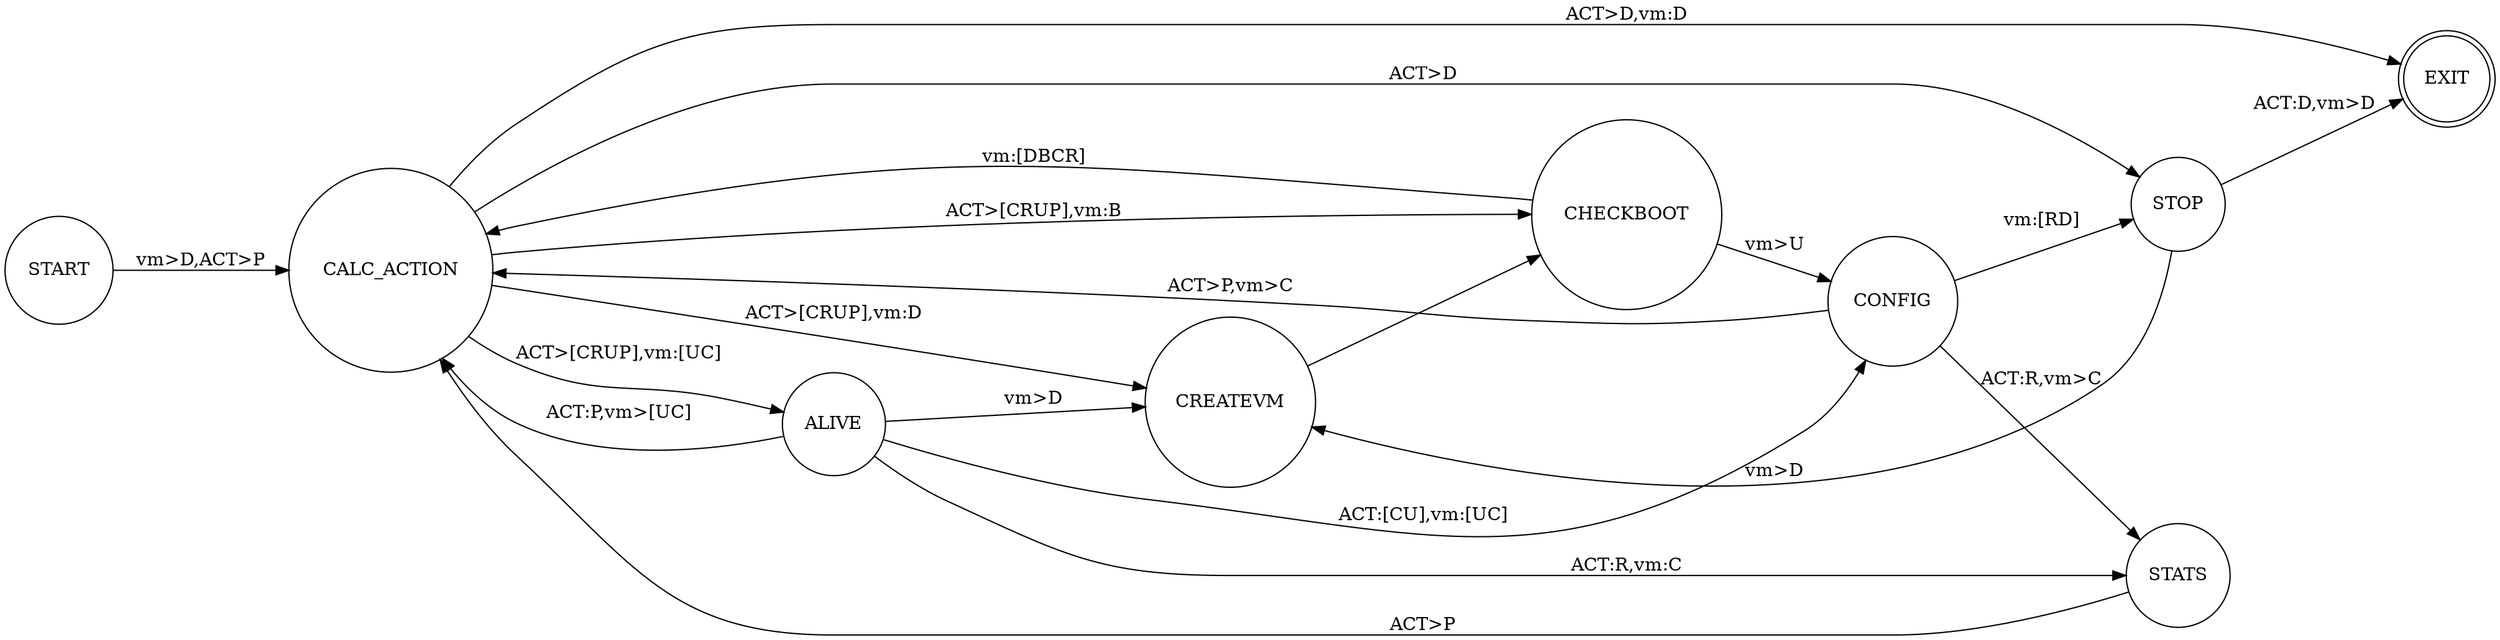 digraph rug {
  rankdir=LR;
  node [shape = doublecircle]; EXIT;
  node [shape = circle];

  START -> CALC_ACTION [ label = "vm>D,ACT>P" ];

  CALC_ACTION -> ALIVE [ label = "ACT>[CRUP],vm:[UC]" ];
  CALC_ACTION -> EXIT [ label = "ACT>D,vm:D" ];
  CALC_ACTION -> STOP [ label = "ACT>D" ];
  CALC_ACTION -> CREATEVM [ label = "ACT>[CRUP],vm:D" ];
  CALC_ACTION -> CHECKBOOT [ label = "ACT>[CRUP],vm:B" ];

  ALIVE -> CREATEVM [ label = "vm>D" ];
  ALIVE -> CONFIG [ label = "ACT:[CU],vm:[UC]" ];
  ALIVE -> STATS [ label = "ACT:R,vm:C" ];
  ALIVE -> CALC_ACTION [ label = "ACT:P,vm>[UC]" ];

  CREATEVM -> CHECKBOOT

  CHECKBOOT -> CONFIG [ label = "vm>U" ]
  CHECKBOOT -> CALC_ACTION [ label = "vm:[DBCR]" ]

  CONFIG -> STOP [ label = "vm:[RD]" ];
  CONFIG -> STATS [ label = "ACT:R,vm>C" ];
  CONFIG -> CALC_ACTION [ label = "ACT>P,vm>C" ];

  STATS -> CALC_ACTION [ label = "ACT>P" ];

  STOP -> EXIT [ label = "ACT:D,vm>D" ];
  STOP -> CREATEVM [ label = "vm>D" ];

}

